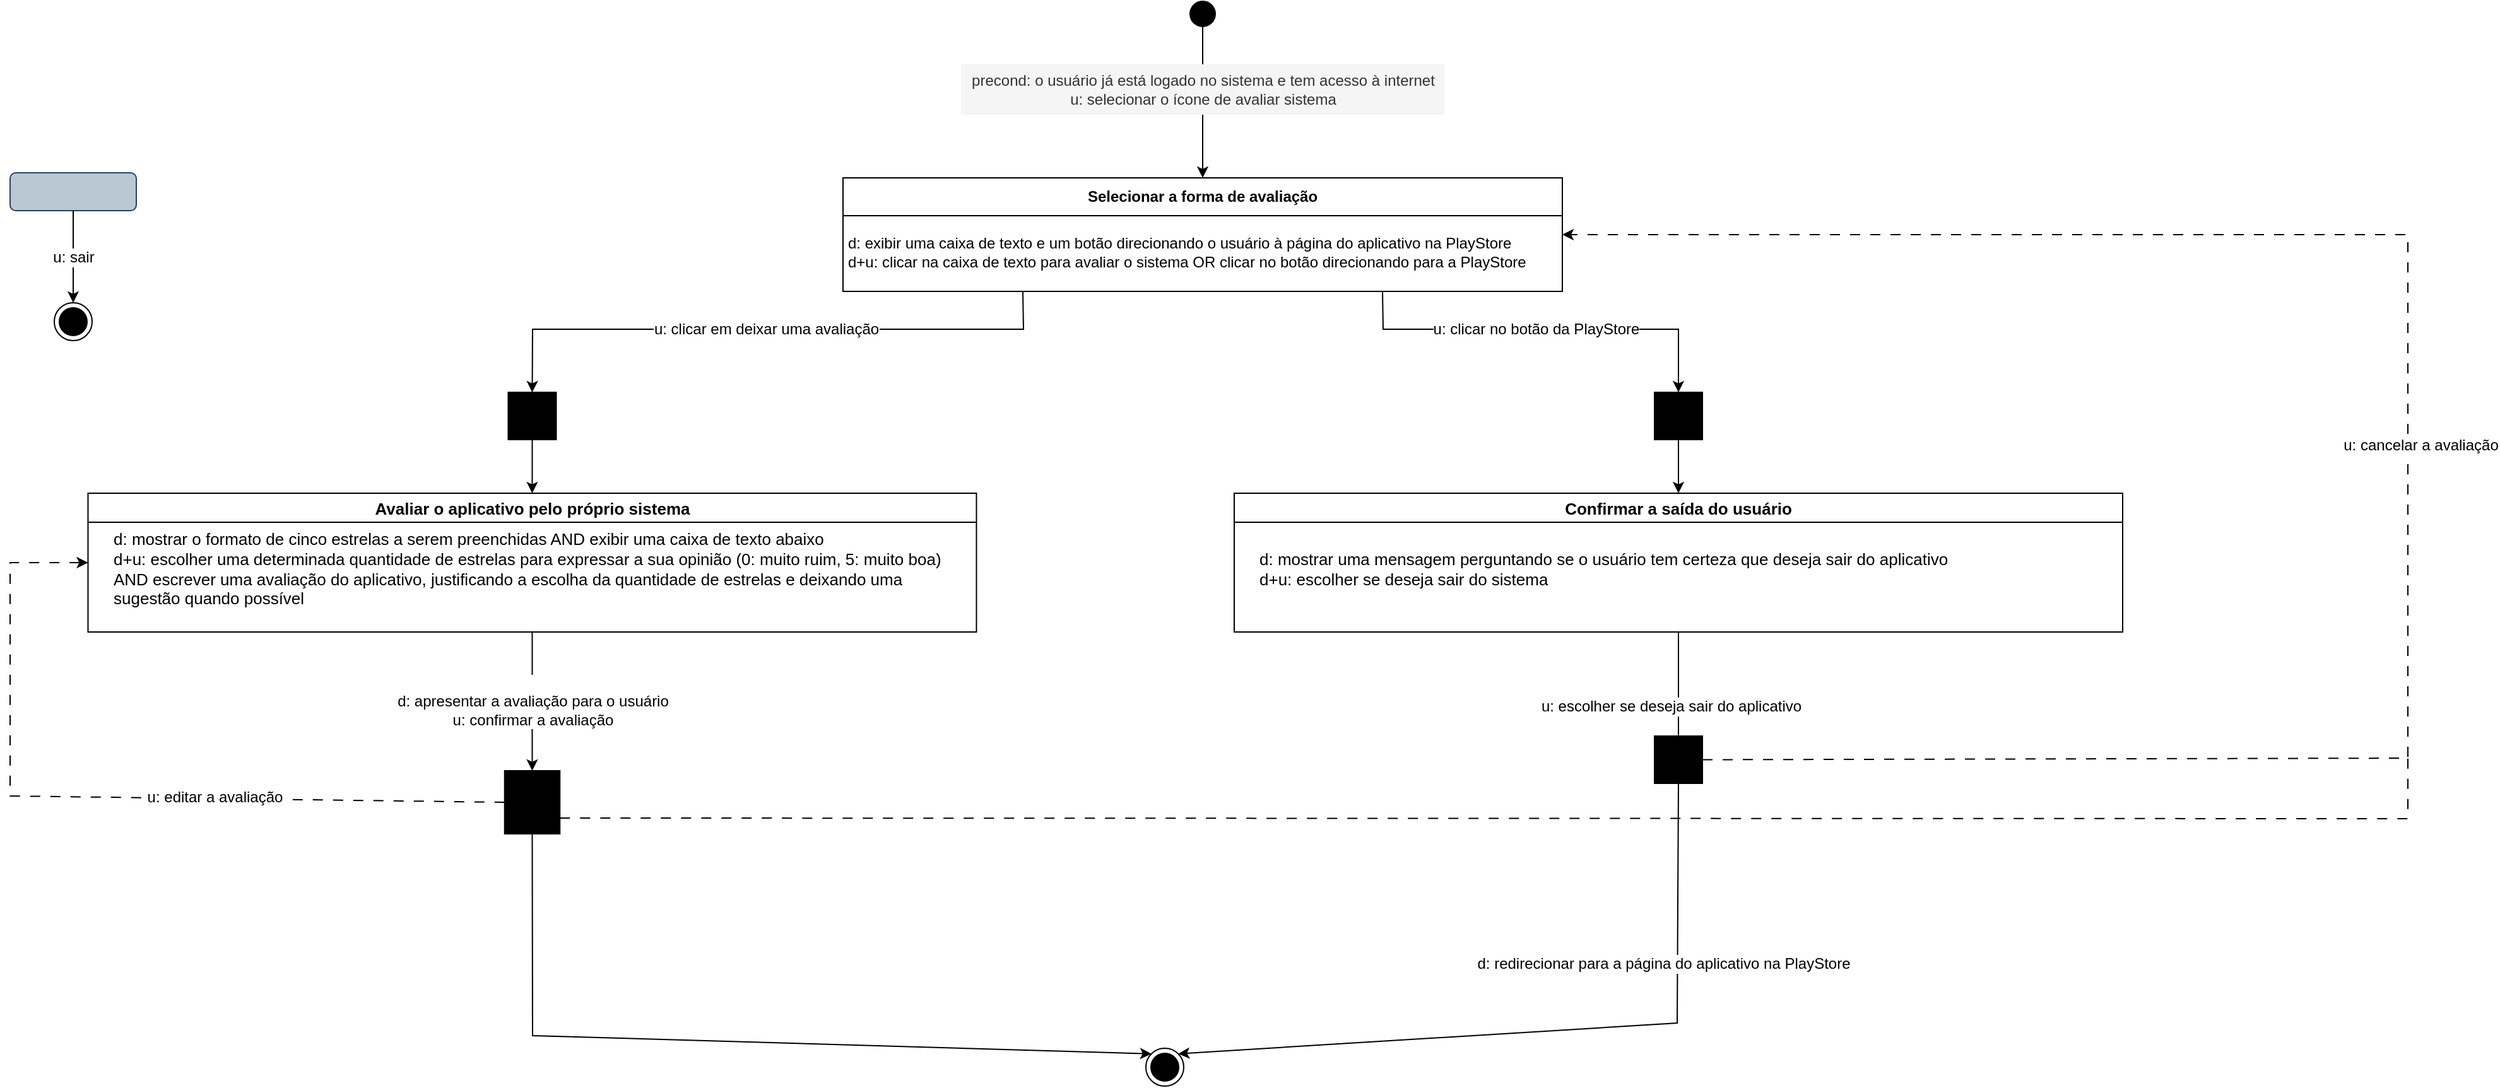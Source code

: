 <mxfile version="25.0.1">
  <diagram name="Página-1" id="4fPj8FKTWWKvgSlPfXeu">
    <mxGraphModel dx="1035" dy="1680" grid="1" gridSize="10" guides="1" tooltips="1" connect="1" arrows="1" fold="1" page="1" pageScale="1" pageWidth="827" pageHeight="1169" math="0" shadow="0">
      <root>
        <mxCell id="0" />
        <mxCell id="1" parent="0" />
        <mxCell id="tzBEl5uezkZAkphJzdvv-1" value="&lt;span style=&quot;font-size: 13px;&quot;&gt;Avaliar o aplicativo pelo próprio sistema&lt;/span&gt;" style="swimlane;whiteSpace=wrap;html=1;" parent="1" vertex="1">
          <mxGeometry x="71.74" y="250" width="704" height="110" as="geometry" />
        </mxCell>
        <mxCell id="tzBEl5uezkZAkphJzdvv-2" value="&lt;div&gt;&lt;font style=&quot;font-size: 13px;&quot;&gt;d: mostrar o formato de cinco estrelas a serem preenchidas AND exibir uma caixa de texto abaixo&lt;/font&gt;&lt;/div&gt;&lt;font style=&quot;font-size: 13px;&quot;&gt;d+u: escolher uma determinada quantidade de estrelas para expressar a sua opinião (0: muito ruim, 5: muito boa)&lt;/font&gt;&lt;div&gt;&lt;font style=&quot;font-size: 13px;&quot;&gt;AND escrever uma avaliação do aplicativo, justificando a escolha da quantidade de estrelas e deixando uma&amp;nbsp;&lt;/font&gt;&lt;/div&gt;&lt;div&gt;&lt;font style=&quot;font-size: 13px;&quot;&gt;sugestão quando possível&lt;/font&gt;&lt;/div&gt;" style="text;html=1;align=left;verticalAlign=middle;resizable=0;points=[];autosize=1;strokeColor=none;fillColor=none;rotation=0;" parent="tzBEl5uezkZAkphJzdvv-1" vertex="1">
          <mxGeometry x="18" y="20" width="680" height="80" as="geometry" />
        </mxCell>
        <mxCell id="tzBEl5uezkZAkphJzdvv-5" value="" style="ellipse;whiteSpace=wrap;html=1;aspect=fixed;fillColor=#000000;" parent="1" vertex="1">
          <mxGeometry x="945" y="-140" width="20" height="20" as="geometry" />
        </mxCell>
        <mxCell id="tzBEl5uezkZAkphJzdvv-84" value="" style="whiteSpace=wrap;html=1;fontStyle=1;startSize=23;fillColor=#000000;direction=south;" parent="1" vertex="1">
          <mxGeometry x="401.87" y="470" width="43.75" height="50" as="geometry" />
        </mxCell>
        <mxCell id="tzBEl5uezkZAkphJzdvv-92" value="" style="endArrow=classic;html=1;rounded=0;exitX=0.5;exitY=1;exitDx=0;exitDy=0;entryX=0;entryY=0.5;entryDx=0;entryDy=0;" parent="1" source="tzBEl5uezkZAkphJzdvv-1" target="tzBEl5uezkZAkphJzdvv-84" edge="1">
          <mxGeometry relative="1" as="geometry">
            <mxPoint x="423.995" y="600" as="sourcePoint" />
            <mxPoint x="330" y="540" as="targetPoint" />
          </mxGeometry>
        </mxCell>
        <mxCell id="tzBEl5uezkZAkphJzdvv-93" value="&lt;div&gt;&lt;br&gt;&lt;/div&gt;&lt;div&gt;&lt;div&gt;d: apresentar a avaliação para o usuário&lt;/div&gt;u: confirmar a avaliação&lt;/div&gt;" style="edgeLabel;resizable=0;html=1;;align=center;verticalAlign=middle;fontSize=12;" parent="tzBEl5uezkZAkphJzdvv-92" connectable="0" vertex="1">
          <mxGeometry relative="1" as="geometry" />
        </mxCell>
        <mxCell id="tzBEl5uezkZAkphJzdvv-101" value="" style="ellipse;html=1;shape=endState;fillColor=#000000;strokeColor=#000000;" parent="1" vertex="1">
          <mxGeometry x="910" y="690" width="30" height="30" as="geometry" />
        </mxCell>
        <mxCell id="tzBEl5uezkZAkphJzdvv-102" value="" style="endArrow=classic;html=1;rounded=0;exitX=1;exitY=0.5;exitDx=0;exitDy=0;entryX=0;entryY=0;entryDx=0;entryDy=0;" parent="1" source="tzBEl5uezkZAkphJzdvv-84" target="tzBEl5uezkZAkphJzdvv-101" edge="1">
          <mxGeometry relative="1" as="geometry">
            <mxPoint x="420" y="790" as="sourcePoint" />
            <mxPoint x="520" y="790" as="targetPoint" />
            <Array as="points">
              <mxPoint x="424" y="680" />
            </Array>
          </mxGeometry>
        </mxCell>
        <mxCell id="tzBEl5uezkZAkphJzdvv-104" value="" style="rounded=1;whiteSpace=wrap;html=1;fillColor=#bac8d3;strokeColor=#23445d;" parent="1" vertex="1">
          <mxGeometry x="10" y="-4" width="100" height="30" as="geometry" />
        </mxCell>
        <mxCell id="tzBEl5uezkZAkphJzdvv-108" value="" style="endArrow=classic;html=1;rounded=0;exitX=0.5;exitY=1;exitDx=0;exitDy=0;entryX=0.5;entryY=0;entryDx=0;entryDy=0;" parent="1" source="tzBEl5uezkZAkphJzdvv-104" target="tzBEl5uezkZAkphJzdvv-110" edge="1">
          <mxGeometry relative="1" as="geometry">
            <mxPoint x="70" y="230" as="sourcePoint" />
            <mxPoint x="112" y="240" as="targetPoint" />
          </mxGeometry>
        </mxCell>
        <mxCell id="tzBEl5uezkZAkphJzdvv-109" value="u: sair" style="edgeLabel;resizable=0;html=1;;align=center;verticalAlign=middle;fontSize=12;" parent="tzBEl5uezkZAkphJzdvv-108" connectable="0" vertex="1">
          <mxGeometry relative="1" as="geometry" />
        </mxCell>
        <mxCell id="tzBEl5uezkZAkphJzdvv-110" value="" style="ellipse;html=1;shape=endState;fillColor=#000000;strokeColor=#000000;" parent="1" vertex="1">
          <mxGeometry x="45.0" y="99" width="30" height="30" as="geometry" />
        </mxCell>
        <mxCell id="tzBEl5uezkZAkphJzdvv-112" value="" style="endArrow=classic;html=1;rounded=0;exitX=0.5;exitY=1;exitDx=0;exitDy=0;" parent="1" source="tzBEl5uezkZAkphJzdvv-5" target="tzBEl5uezkZAkphJzdvv-114" edge="1">
          <mxGeometry relative="1" as="geometry">
            <mxPoint x="410" y="70" as="sourcePoint" />
            <mxPoint x="424" y="-10" as="targetPoint" />
          </mxGeometry>
        </mxCell>
        <mxCell id="tzBEl5uezkZAkphJzdvv-114" value="Selecionar a forma de avaliação" style="swimlane;whiteSpace=wrap;html=1;startSize=30;" parent="1" vertex="1">
          <mxGeometry x="670" width="570" height="90" as="geometry" />
        </mxCell>
        <mxCell id="tzBEl5uezkZAkphJzdvv-119" value="d: exibir uma caixa de texto e um botão direcionando o usuário à página do aplicativo na PlayStore&lt;div&gt;d+u: clicar na caixa de texto para avaliar o sistema OR clicar no botão direcionando para a PlayStore&lt;/div&gt;" style="text;html=1;align=left;verticalAlign=middle;resizable=0;points=[];autosize=1;strokeColor=none;fillColor=none;" parent="tzBEl5uezkZAkphJzdvv-114" vertex="1">
          <mxGeometry x="1.5" y="39" width="560" height="40" as="geometry" />
        </mxCell>
        <mxCell id="tzBEl5uezkZAkphJzdvv-117" value="&lt;div style=&quot;&quot;&gt;precond: o usuário já está logado no sistema e tem acesso à internet&lt;/div&gt;&lt;div style=&quot;&quot;&gt;&lt;span style=&quot;background-color: initial;&quot;&gt;u: selecionar o ícone de avaliar sistema&lt;/span&gt;&lt;/div&gt;" style="text;html=1;align=center;verticalAlign=middle;whiteSpace=wrap;rounded=0;fillColor=#f5f5f5;fontColor=#333333;strokeColor=none;" parent="1" vertex="1">
          <mxGeometry x="763.5" y="-90" width="383" height="40" as="geometry" />
        </mxCell>
        <mxCell id="tzBEl5uezkZAkphJzdvv-120" value="" style="endArrow=classic;html=1;rounded=0;entryX=0.5;entryY=0;entryDx=0;entryDy=0;exitX=0.25;exitY=1;exitDx=0;exitDy=0;" parent="1" source="tzBEl5uezkZAkphJzdvv-114" target="tzBEl5uezkZAkphJzdvv-124" edge="1">
          <mxGeometry relative="1" as="geometry">
            <mxPoint x="820" y="100" as="sourcePoint" />
            <mxPoint x="424" y="120" as="targetPoint" />
            <Array as="points">
              <mxPoint x="813" y="120" />
              <mxPoint x="424" y="120" />
            </Array>
          </mxGeometry>
        </mxCell>
        <mxCell id="tzBEl5uezkZAkphJzdvv-121" value="u: clicar em deixar uma avaliação" style="edgeLabel;resizable=0;html=1;;align=center;verticalAlign=middle;fontSize=12;" parent="tzBEl5uezkZAkphJzdvv-120" connectable="0" vertex="1">
          <mxGeometry relative="1" as="geometry" />
        </mxCell>
        <mxCell id="tzBEl5uezkZAkphJzdvv-124" value="" style="whiteSpace=wrap;html=1;fontStyle=1;startSize=23;fillColor=#000000;" parent="1" vertex="1">
          <mxGeometry x="404.74" y="170" width="38" height="37.5" as="geometry" />
        </mxCell>
        <mxCell id="tzBEl5uezkZAkphJzdvv-125" value="" style="edgeStyle=orthogonalEdgeStyle;rounded=0;orthogonalLoop=1;jettySize=auto;html=1;entryX=0.5;entryY=0;entryDx=0;entryDy=0;exitX=0.5;exitY=1;exitDx=0;exitDy=0;" parent="1" source="tzBEl5uezkZAkphJzdvv-124" target="tzBEl5uezkZAkphJzdvv-1" edge="1">
          <mxGeometry relative="1" as="geometry">
            <mxPoint x="461" y="168" as="sourcePoint" />
            <mxPoint x="460" y="220" as="targetPoint" />
          </mxGeometry>
        </mxCell>
        <mxCell id="tzBEl5uezkZAkphJzdvv-130" value="" style="endArrow=classic;html=1;rounded=0;dashed=1;dashPattern=8 8;exitX=1;exitY=0.5;exitDx=0;exitDy=0;entryX=1;entryY=0.5;entryDx=0;entryDy=0;" parent="1" source="xjnRb1O9tELXAYWkc7Dy-15" target="tzBEl5uezkZAkphJzdvv-114" edge="1">
          <mxGeometry relative="1" as="geometry">
            <mxPoint x="1776.5" y="420" as="sourcePoint" />
            <mxPoint x="1270" y="40" as="targetPoint" />
            <Array as="points">
              <mxPoint x="1910" y="460" />
              <mxPoint x="1910" y="45" />
            </Array>
          </mxGeometry>
        </mxCell>
        <mxCell id="tzBEl5uezkZAkphJzdvv-131" value="u: cancelar a avaliação" style="edgeLabel;resizable=0;html=1;;align=center;verticalAlign=middle;fontSize=12;" parent="tzBEl5uezkZAkphJzdvv-130" connectable="0" vertex="1">
          <mxGeometry relative="1" as="geometry">
            <mxPoint x="10" y="15" as="offset" />
          </mxGeometry>
        </mxCell>
        <mxCell id="TnPmGFaWkGhMJ78jl2mt-8" value="" style="endArrow=classic;html=1;rounded=0;dashed=1;dashPattern=8 8;entryX=0;entryY=0.5;entryDx=0;entryDy=0;exitX=0.5;exitY=1;exitDx=0;exitDy=0;" parent="1" source="tzBEl5uezkZAkphJzdvv-84" target="tzBEl5uezkZAkphJzdvv-1" edge="1">
          <mxGeometry relative="1" as="geometry">
            <mxPoint x="347.12" y="449" as="sourcePoint" />
            <mxPoint x="-227.13" y="330" as="targetPoint" />
            <Array as="points">
              <mxPoint x="10" y="490" />
              <mxPoint x="10" y="305" />
            </Array>
          </mxGeometry>
        </mxCell>
        <mxCell id="TnPmGFaWkGhMJ78jl2mt-9" value="u: editar a avaliação" style="edgeLabel;resizable=0;html=1;;align=center;verticalAlign=middle;fontSize=12;" parent="TnPmGFaWkGhMJ78jl2mt-8" connectable="0" vertex="1">
          <mxGeometry relative="1" as="geometry">
            <mxPoint x="89" as="offset" />
          </mxGeometry>
        </mxCell>
        <mxCell id="TnPmGFaWkGhMJ78jl2mt-12" value="" style="endArrow=none;html=1;rounded=0;dashed=1;dashPattern=8 8;exitX=0.75;exitY=0;exitDx=0;exitDy=0;" parent="1" source="tzBEl5uezkZAkphJzdvv-84" edge="1">
          <mxGeometry width="50" height="50" relative="1" as="geometry">
            <mxPoint x="450" y="500" as="sourcePoint" />
            <mxPoint x="1910" y="460" as="targetPoint" />
            <Array as="points">
              <mxPoint x="1910" y="508" />
            </Array>
          </mxGeometry>
        </mxCell>
        <mxCell id="xjnRb1O9tELXAYWkc7Dy-3" value="" style="endArrow=classic;html=1;rounded=0;entryX=0.5;entryY=0;entryDx=0;entryDy=0;exitX=0.75;exitY=1;exitDx=0;exitDy=0;" parent="1" source="tzBEl5uezkZAkphJzdvv-114" target="xjnRb1O9tELXAYWkc7Dy-5" edge="1">
          <mxGeometry relative="1" as="geometry">
            <mxPoint x="1000" y="110" as="sourcePoint" />
            <mxPoint x="1384" y="190" as="targetPoint" />
            <Array as="points">
              <mxPoint x="1098" y="120" />
              <mxPoint x="1332" y="120" />
            </Array>
          </mxGeometry>
        </mxCell>
        <mxCell id="xjnRb1O9tELXAYWkc7Dy-4" value="u: clicar no botão da PlayStore" style="edgeLabel;resizable=0;html=1;;align=center;verticalAlign=middle;fontSize=12;" parent="xjnRb1O9tELXAYWkc7Dy-3" connectable="0" vertex="1">
          <mxGeometry relative="1" as="geometry">
            <mxPoint x="-6" as="offset" />
          </mxGeometry>
        </mxCell>
        <mxCell id="xjnRb1O9tELXAYWkc7Dy-5" value="" style="whiteSpace=wrap;html=1;fontStyle=1;startSize=23;fillColor=#000000;" parent="1" vertex="1">
          <mxGeometry x="1313" y="170" width="38" height="37.5" as="geometry" />
        </mxCell>
        <mxCell id="xjnRb1O9tELXAYWkc7Dy-6" value="&lt;span style=&quot;font-size: 13px;&quot;&gt;Confirmar a saída do usuário&lt;/span&gt;" style="swimlane;whiteSpace=wrap;html=1;" parent="1" vertex="1">
          <mxGeometry x="980" y="250" width="704" height="110" as="geometry" />
        </mxCell>
        <mxCell id="xjnRb1O9tELXAYWkc7Dy-7" value="&lt;div&gt;&lt;font style=&quot;font-size: 13px;&quot;&gt;d: mostrar uma mensagem perguntando se o usuário tem certeza que deseja sair do aplicativo&lt;/font&gt;&lt;/div&gt;&lt;font style=&quot;font-size: 13px;&quot;&gt;d+u: escolher se deseja sair do sistema&lt;/font&gt;" style="text;html=1;align=left;verticalAlign=middle;resizable=0;points=[];autosize=1;strokeColor=none;fillColor=none;rotation=0;" parent="xjnRb1O9tELXAYWkc7Dy-6" vertex="1">
          <mxGeometry x="18" y="40" width="570" height="40" as="geometry" />
        </mxCell>
        <mxCell id="xjnRb1O9tELXAYWkc7Dy-9" value="" style="endArrow=classic;html=1;rounded=0;exitX=0.5;exitY=1;exitDx=0;exitDy=0;entryX=0.5;entryY=0;entryDx=0;entryDy=0;" parent="1" source="xjnRb1O9tELXAYWkc7Dy-6" target="xjnRb1O9tELXAYWkc7Dy-15" edge="1">
          <mxGeometry relative="1" as="geometry">
            <mxPoint x="1350.0" y="398" as="sourcePoint" />
            <mxPoint x="1332" y="480" as="targetPoint" />
            <Array as="points">
              <mxPoint x="1332" y="460" />
            </Array>
          </mxGeometry>
        </mxCell>
        <mxCell id="xjnRb1O9tELXAYWkc7Dy-10" value="u: escolher se deseja sair do aplicativo" style="edgeLabel;resizable=0;html=1;;align=center;verticalAlign=middle;fontSize=12;" parent="xjnRb1O9tELXAYWkc7Dy-9" connectable="0" vertex="1">
          <mxGeometry relative="1" as="geometry">
            <mxPoint x="-6" as="offset" />
          </mxGeometry>
        </mxCell>
        <mxCell id="xjnRb1O9tELXAYWkc7Dy-14" value="" style="endArrow=classic;html=1;rounded=0;exitX=0.5;exitY=1;exitDx=0;exitDy=0;entryX=0.5;entryY=0;entryDx=0;entryDy=0;" parent="1" source="xjnRb1O9tELXAYWkc7Dy-5" target="xjnRb1O9tELXAYWkc7Dy-6" edge="1">
          <mxGeometry width="50" height="50" relative="1" as="geometry">
            <mxPoint x="1070" y="240" as="sourcePoint" />
            <mxPoint x="1120" y="190" as="targetPoint" />
          </mxGeometry>
        </mxCell>
        <mxCell id="xjnRb1O9tELXAYWkc7Dy-15" value="" style="whiteSpace=wrap;html=1;fontStyle=1;startSize=23;fillColor=#000000;" parent="1" vertex="1">
          <mxGeometry x="1313" y="442.5" width="38" height="37.5" as="geometry" />
        </mxCell>
        <mxCell id="xjnRb1O9tELXAYWkc7Dy-17" value="" style="endArrow=classic;html=1;rounded=0;exitX=0.5;exitY=1;exitDx=0;exitDy=0;entryX=1;entryY=0;entryDx=0;entryDy=0;" parent="1" source="xjnRb1O9tELXAYWkc7Dy-15" target="tzBEl5uezkZAkphJzdvv-101" edge="1">
          <mxGeometry relative="1" as="geometry">
            <mxPoint x="1331.47" y="530" as="sourcePoint" />
            <mxPoint x="970" y="650" as="targetPoint" />
            <Array as="points">
              <mxPoint x="1331" y="670" />
            </Array>
          </mxGeometry>
        </mxCell>
        <mxCell id="xjnRb1O9tELXAYWkc7Dy-18" value="d: redirecionar para a página do aplicativo na PlayStore" style="edgeLabel;resizable=0;html=1;;align=center;verticalAlign=middle;fontSize=12;" parent="xjnRb1O9tELXAYWkc7Dy-17" connectable="0" vertex="1">
          <mxGeometry relative="1" as="geometry">
            <mxPoint x="92" y="-54" as="offset" />
          </mxGeometry>
        </mxCell>
      </root>
    </mxGraphModel>
  </diagram>
</mxfile>
